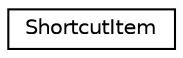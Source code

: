 digraph "类继承关系图"
{
  edge [fontname="Helvetica",fontsize="10",labelfontname="Helvetica",labelfontsize="10"];
  node [fontname="Helvetica",fontsize="10",shape=record];
  rankdir="LR";
  Node0 [label="ShortcutItem",height=0.2,width=0.4,color="black", fillcolor="white", style="filled",URL="$struct_shortcut_item.html"];
}
